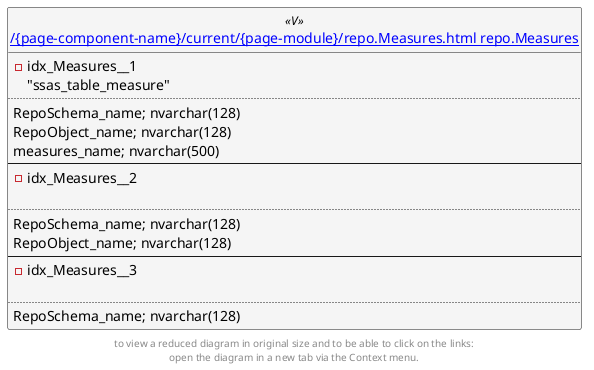 @startuml
left to right direction
'top to bottom direction
hide circle
'avoide "." issues:
set namespaceSeparator none


skinparam class {
  BackgroundColor White
  BackgroundColor<<FN>> Yellow
  BackgroundColor<<FS>> Yellow
  BackgroundColor<<FT>> LightGray
  BackgroundColor<<IF>> Yellow
  BackgroundColor<<IS>> Yellow
  BackgroundColor<<P>> Aqua
  BackgroundColor<<PC>> Aqua
  BackgroundColor<<SN>> Yellow
  BackgroundColor<<SO>> SlateBlue
  BackgroundColor<<TF>> LightGray
  BackgroundColor<<TR>> Tomato
  BackgroundColor<<U>> White
  BackgroundColor<<V>> WhiteSmoke
  BackgroundColor<<X>> Aqua
}


entity "[[{site-url}/{page-component-name}/current/{page-module}/repo.Measures.html repo.Measures]]" as repo.Measures << V >> {
- idx_Measures__1
"ssas_table_measure"
..
RepoSchema_name; nvarchar(128)
RepoObject_name; nvarchar(128)
measures_name; nvarchar(500)
--
- idx_Measures__2

..
RepoSchema_name; nvarchar(128)
RepoObject_name; nvarchar(128)
--
- idx_Measures__3

..
RepoSchema_name; nvarchar(128)
}


footer
to view a reduced diagram in original size and to be able to click on the links:
open the diagram in a new tab via the Context menu.
end footer

@enduml

